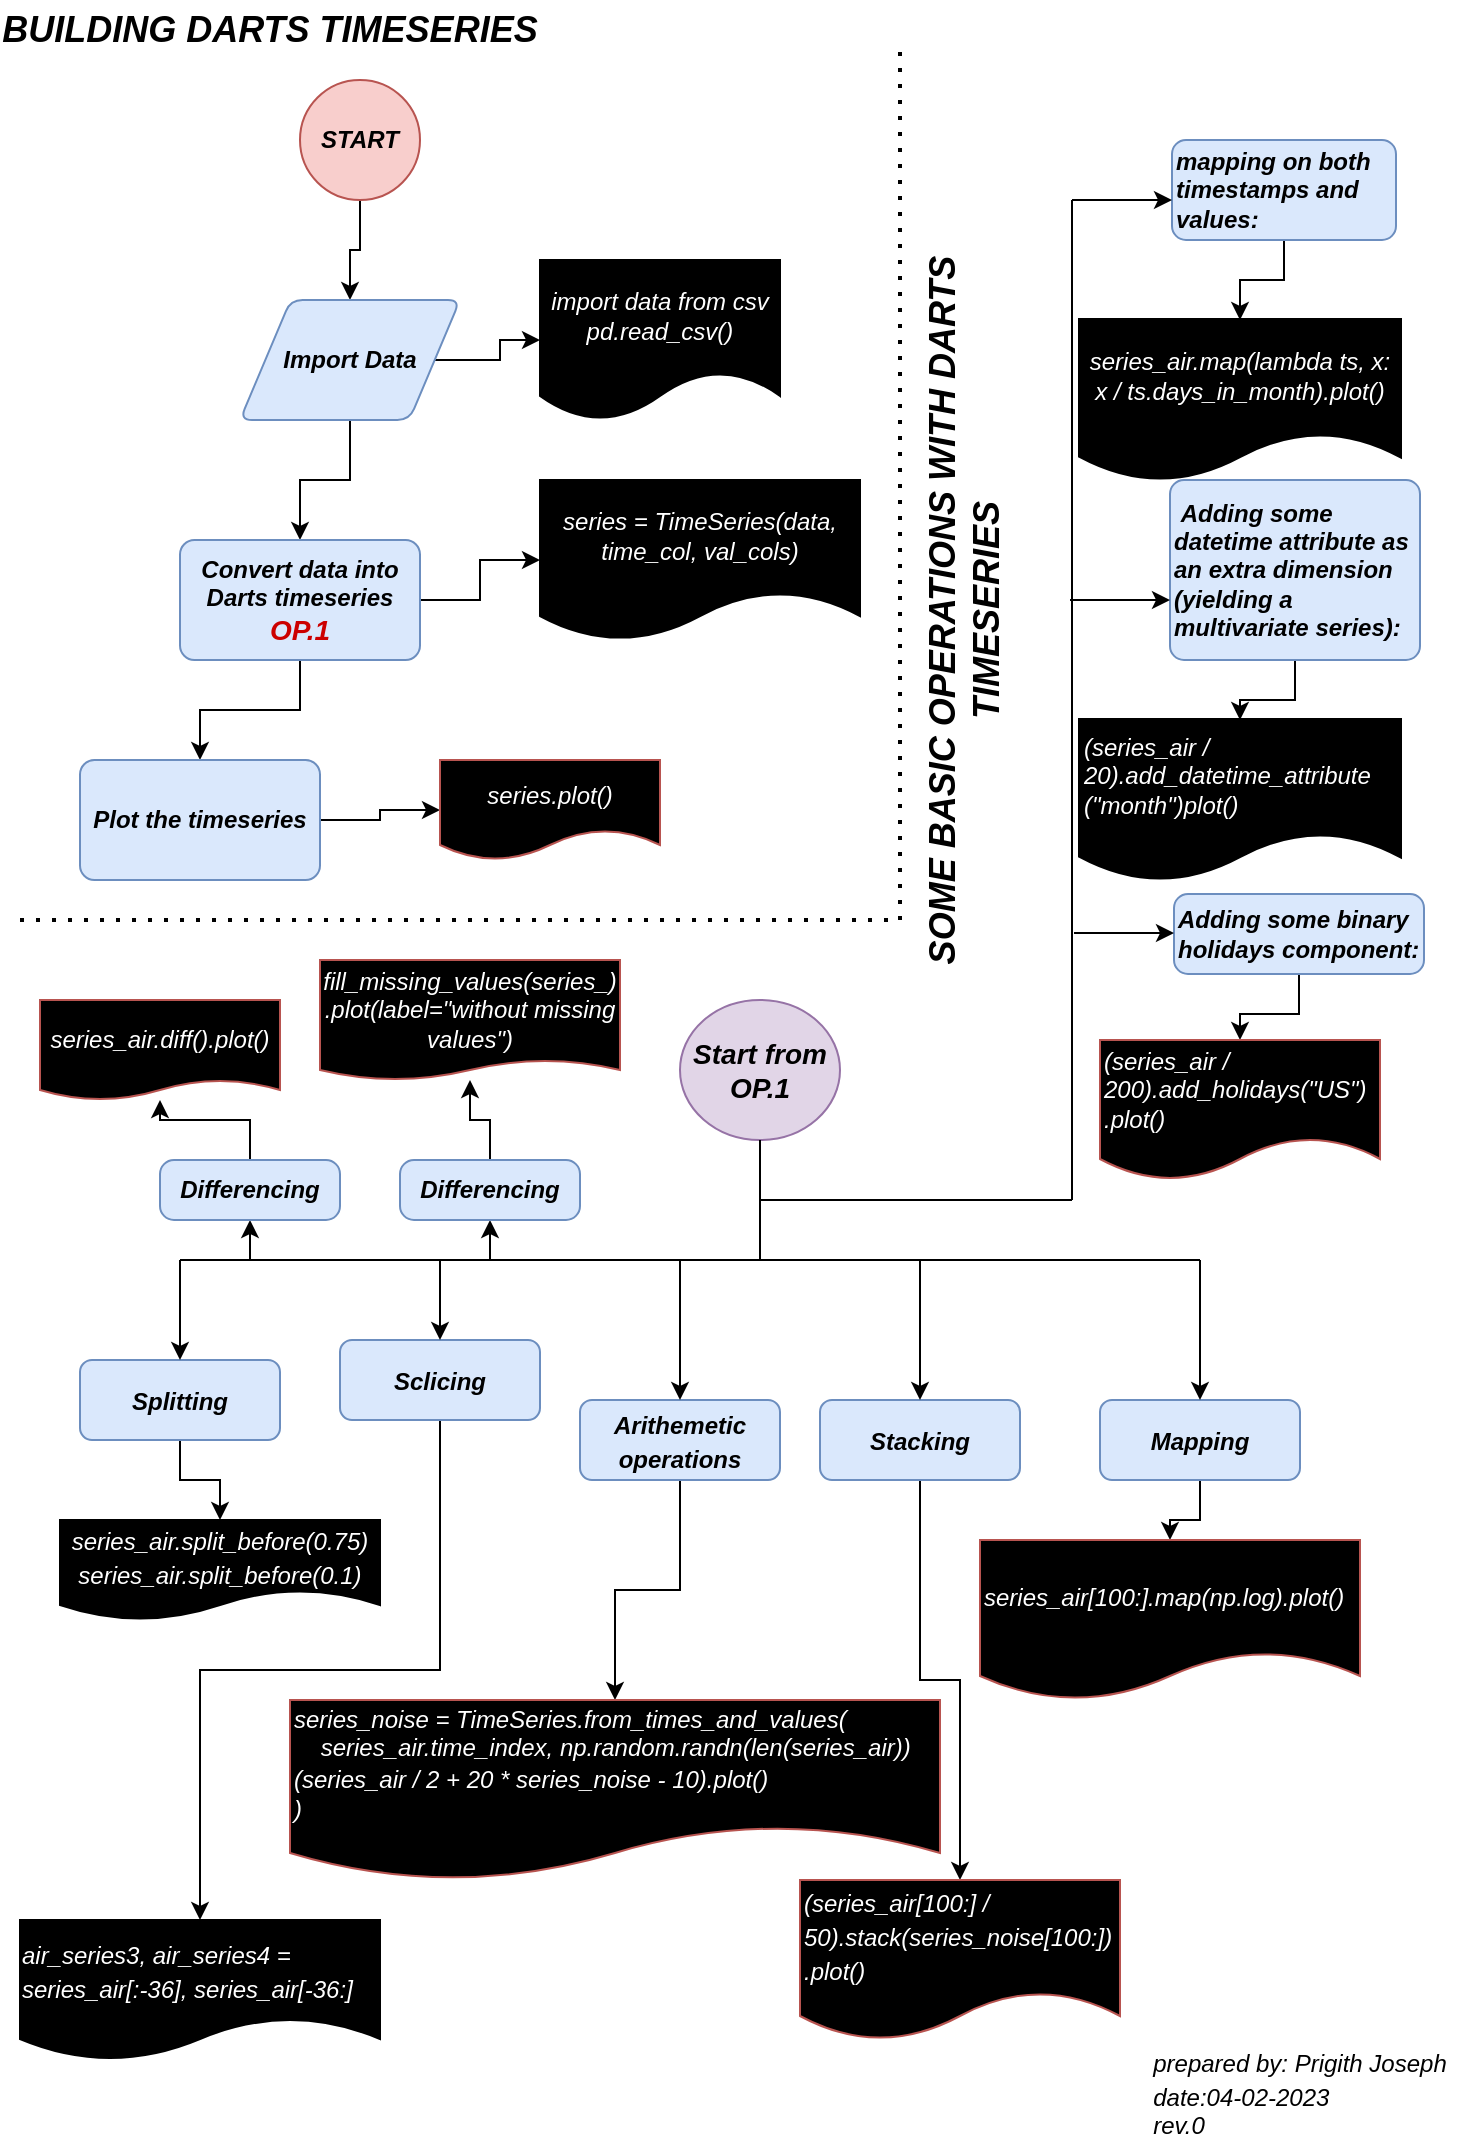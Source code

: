 <mxfile version="16.5.1" type="device" pages="2"><diagram id="_LodON_4B_ANIZ-DfBV0" name="general_steps"><mxGraphModel dx="854" dy="539" grid="1" gridSize="10" guides="1" tooltips="1" connect="1" arrows="1" fold="1" page="1" pageScale="1" pageWidth="827" pageHeight="1169" background="none" math="0" shadow="0"><root><mxCell id="0"/><mxCell id="1" parent="0"/><mxCell id="gqUyYFBQkB5GFQDeS15g-7" value="" style="edgeStyle=orthogonalEdgeStyle;rounded=0;orthogonalLoop=1;jettySize=auto;html=1;" parent="1" source="gqUyYFBQkB5GFQDeS15g-1" target="gqUyYFBQkB5GFQDeS15g-6" edge="1"><mxGeometry relative="1" as="geometry"/></mxCell><mxCell id="gqUyYFBQkB5GFQDeS15g-1" value="&lt;b&gt;&lt;i&gt;START&lt;/i&gt;&lt;/b&gt;" style="strokeWidth=1;html=1;shape=mxgraph.flowchart.start_2;whiteSpace=wrap;fillColor=#f8cecc;strokeColor=#b85450;" parent="1" vertex="1"><mxGeometry x="180" y="100" width="60" height="60" as="geometry"/></mxCell><mxCell id="gqUyYFBQkB5GFQDeS15g-9" value="" style="edgeStyle=orthogonalEdgeStyle;rounded=0;orthogonalLoop=1;jettySize=auto;html=1;" parent="1" source="gqUyYFBQkB5GFQDeS15g-6" target="gqUyYFBQkB5GFQDeS15g-8" edge="1"><mxGeometry relative="1" as="geometry"/></mxCell><mxCell id="gqUyYFBQkB5GFQDeS15g-11" value="" style="edgeStyle=orthogonalEdgeStyle;rounded=0;orthogonalLoop=1;jettySize=auto;html=1;fontColor=#FFFFFF;" parent="1" source="gqUyYFBQkB5GFQDeS15g-6" target="gqUyYFBQkB5GFQDeS15g-10" edge="1"><mxGeometry relative="1" as="geometry"/></mxCell><mxCell id="gqUyYFBQkB5GFQDeS15g-6" value="&lt;i&gt;&lt;b&gt;Import Data&lt;/b&gt;&lt;/i&gt;" style="shape=parallelogram;html=1;strokeWidth=1;perimeter=parallelogramPerimeter;whiteSpace=wrap;rounded=1;arcSize=12;size=0.23;fillColor=#dae8fc;strokeColor=#6c8ebf;" parent="1" vertex="1"><mxGeometry x="150" y="210" width="110" height="60" as="geometry"/></mxCell><mxCell id="gqUyYFBQkB5GFQDeS15g-8" value="&lt;i&gt;&lt;font color=&quot;#ffffff&quot;&gt;import data from csv&lt;br&gt;pd.read_csv()&lt;/font&gt;&lt;/i&gt;" style="shape=document;whiteSpace=wrap;html=1;boundedLbl=1;strokeWidth=1;rounded=1;arcSize=12;fillColor=#000000;" parent="1" vertex="1"><mxGeometry x="300" y="190" width="120" height="80" as="geometry"/></mxCell><mxCell id="gqUyYFBQkB5GFQDeS15g-13" value="" style="edgeStyle=orthogonalEdgeStyle;rounded=0;orthogonalLoop=1;jettySize=auto;html=1;fontColor=#FFFFFF;" parent="1" source="gqUyYFBQkB5GFQDeS15g-10" target="gqUyYFBQkB5GFQDeS15g-12" edge="1"><mxGeometry relative="1" as="geometry"/></mxCell><mxCell id="gqUyYFBQkB5GFQDeS15g-15" value="" style="edgeStyle=orthogonalEdgeStyle;rounded=0;orthogonalLoop=1;jettySize=auto;html=1;fontColor=#FFFFFF;" parent="1" source="gqUyYFBQkB5GFQDeS15g-10" target="gqUyYFBQkB5GFQDeS15g-14" edge="1"><mxGeometry relative="1" as="geometry"/></mxCell><mxCell id="gqUyYFBQkB5GFQDeS15g-10" value="&lt;i&gt;&lt;b&gt;Convert data into Darts timeseries&lt;br&gt;&lt;font color=&quot;#cc0000&quot; style=&quot;font-size: 14px&quot;&gt;OP.1&lt;/font&gt;&lt;br&gt;&lt;/b&gt;&lt;/i&gt;" style="rounded=1;whiteSpace=wrap;html=1;strokeWidth=1;arcSize=12;fillColor=#dae8fc;strokeColor=#6c8ebf;" parent="1" vertex="1"><mxGeometry x="120" y="330" width="120" height="60" as="geometry"/></mxCell><mxCell id="gqUyYFBQkB5GFQDeS15g-12" value="&lt;i&gt;&lt;font color=&quot;#ffffff&quot;&gt;series = TimeSeries(data, time_col, val_cols)&lt;/font&gt;&lt;/i&gt;" style="shape=document;whiteSpace=wrap;html=1;boundedLbl=1;rounded=1;strokeWidth=1;arcSize=12;fillColor=#000000;" parent="1" vertex="1"><mxGeometry x="300" y="300" width="160" height="80" as="geometry"/></mxCell><mxCell id="gqUyYFBQkB5GFQDeS15g-17" value="" style="edgeStyle=orthogonalEdgeStyle;rounded=0;orthogonalLoop=1;jettySize=auto;html=1;fontColor=#FFFFFF;" parent="1" source="gqUyYFBQkB5GFQDeS15g-14" target="gqUyYFBQkB5GFQDeS15g-16" edge="1"><mxGeometry relative="1" as="geometry"/></mxCell><mxCell id="gqUyYFBQkB5GFQDeS15g-14" value="&lt;b&gt;&lt;i&gt;Plot the timeseries&lt;/i&gt;&lt;/b&gt;" style="rounded=1;whiteSpace=wrap;html=1;fillColor=#dae8fc;strokeColor=#6c8ebf;strokeWidth=1;arcSize=12;" parent="1" vertex="1"><mxGeometry x="70" y="440" width="120" height="60" as="geometry"/></mxCell><mxCell id="gqUyYFBQkB5GFQDeS15g-16" value="&lt;i&gt;&lt;font color=&quot;#ffffff&quot;&gt;series.plot()&lt;/font&gt;&lt;/i&gt;" style="shape=document;whiteSpace=wrap;html=1;boundedLbl=1;fillColor=#000000;strokeColor=#b85450;rounded=1;strokeWidth=1;arcSize=12;" parent="1" vertex="1"><mxGeometry x="250" y="440" width="110" height="50" as="geometry"/></mxCell><mxCell id="gqUyYFBQkB5GFQDeS15g-18" value="&lt;b&gt;&lt;i&gt;&lt;font color=&quot;#000000&quot; style=&quot;font-size: 18px&quot;&gt;BUILDING DARTS TIMESERIES&lt;/font&gt;&lt;/i&gt;&lt;/b&gt;" style="text;html=1;strokeColor=none;fillColor=none;align=center;verticalAlign=middle;whiteSpace=wrap;rounded=0;fontColor=#FFFFFF;fontStyle=4" parent="1" vertex="1"><mxGeometry x="30" y="60" width="270" height="30" as="geometry"/></mxCell><mxCell id="gqUyYFBQkB5GFQDeS15g-19" value="&lt;b&gt;&lt;i&gt;&lt;font color=&quot;#000000&quot;&gt;Start from&lt;br&gt;OP.1&lt;/font&gt;&lt;/i&gt;&lt;/b&gt;" style="strokeWidth=1;html=1;shape=mxgraph.flowchart.start_2;whiteSpace=wrap;fontSize=14;fillColor=#e1d5e7;strokeColor=#9673a6;" parent="1" vertex="1"><mxGeometry x="370" y="560" width="80" height="70" as="geometry"/></mxCell><mxCell id="gqUyYFBQkB5GFQDeS15g-27" value="" style="edgeStyle=orthogonalEdgeStyle;rounded=0;orthogonalLoop=1;jettySize=auto;html=1;fontSize=14;fontColor=#000000;" parent="1" source="gqUyYFBQkB5GFQDeS15g-20" target="gqUyYFBQkB5GFQDeS15g-26" edge="1"><mxGeometry relative="1" as="geometry"/></mxCell><mxCell id="gqUyYFBQkB5GFQDeS15g-20" value="&lt;font color=&quot;#000000&quot; size=&quot;1&quot;&gt;&lt;b&gt;&lt;i style=&quot;font-size: 12px&quot;&gt;Splitting&lt;/i&gt;&lt;/b&gt;&lt;/font&gt;" style="rounded=1;whiteSpace=wrap;html=1;fontSize=14;fillColor=#dae8fc;strokeWidth=1;strokeColor=#6c8ebf;" parent="1" vertex="1"><mxGeometry x="70" y="740" width="100" height="40" as="geometry"/></mxCell><mxCell id="gqUyYFBQkB5GFQDeS15g-22" value="" style="endArrow=none;html=1;rounded=0;fontSize=14;fontColor=#000000;" parent="1" edge="1"><mxGeometry width="50" height="50" relative="1" as="geometry"><mxPoint x="410" y="690" as="sourcePoint"/><mxPoint x="410" y="630" as="targetPoint"/></mxGeometry></mxCell><mxCell id="gqUyYFBQkB5GFQDeS15g-23" value="" style="endArrow=none;html=1;rounded=0;fontSize=14;fontColor=#000000;" parent="1" edge="1"><mxGeometry width="50" height="50" relative="1" as="geometry"><mxPoint x="120" y="690" as="sourcePoint"/><mxPoint x="630" y="690" as="targetPoint"/></mxGeometry></mxCell><mxCell id="gqUyYFBQkB5GFQDeS15g-25" value="" style="endArrow=classic;html=1;rounded=0;fontSize=14;fontColor=#000000;" parent="1" target="gqUyYFBQkB5GFQDeS15g-20" edge="1"><mxGeometry width="50" height="50" relative="1" as="geometry"><mxPoint x="120" y="690" as="sourcePoint"/><mxPoint x="170" y="640" as="targetPoint"/></mxGeometry></mxCell><mxCell id="gqUyYFBQkB5GFQDeS15g-26" value="&lt;font style=&quot;font-size: 12px&quot; color=&quot;#ffffff&quot;&gt;&lt;i&gt;series_air.split_before(0.75)&lt;br&gt;&lt;/i&gt;&lt;/font&gt;&lt;i style=&quot;color: rgb(255 , 255 , 255) ; font-size: 12px&quot;&gt;series_air.split_before(0.1)&lt;/i&gt;&lt;font style=&quot;font-size: 12px&quot; color=&quot;#ffffff&quot;&gt;&lt;i&gt;&lt;br&gt;&lt;/i&gt;&lt;/font&gt;" style="shape=document;whiteSpace=wrap;html=1;boundedLbl=1;fontSize=14;fillColor=#000000;fontColor=#CC0000;rounded=1;strokeWidth=1;" parent="1" vertex="1"><mxGeometry x="60" y="820" width="160" height="50" as="geometry"/></mxCell><mxCell id="gqUyYFBQkB5GFQDeS15g-37" value="" style="edgeStyle=orthogonalEdgeStyle;rounded=0;orthogonalLoop=1;jettySize=auto;html=1;fontSize=12;fontColor=#FFFFFF;" parent="1" source="gqUyYFBQkB5GFQDeS15g-29" target="gqUyYFBQkB5GFQDeS15g-31" edge="1"><mxGeometry relative="1" as="geometry"/></mxCell><mxCell id="gqUyYFBQkB5GFQDeS15g-29" value="&lt;font color=&quot;#000000&quot; size=&quot;1&quot;&gt;&lt;b&gt;&lt;i style=&quot;font-size: 12px&quot;&gt;Sclicing&lt;/i&gt;&lt;/b&gt;&lt;/font&gt;" style="rounded=1;whiteSpace=wrap;html=1;fontSize=14;fillColor=#dae8fc;strokeWidth=1;strokeColor=#6c8ebf;" parent="1" vertex="1"><mxGeometry x="200" y="730" width="100" height="40" as="geometry"/></mxCell><mxCell id="gqUyYFBQkB5GFQDeS15g-30" value="" style="endArrow=classic;html=1;rounded=0;fontSize=14;fontColor=#000000;" parent="1" target="gqUyYFBQkB5GFQDeS15g-29" edge="1"><mxGeometry width="50" height="50" relative="1" as="geometry"><mxPoint x="250" y="690" as="sourcePoint"/><mxPoint x="300" y="640" as="targetPoint"/></mxGeometry></mxCell><mxCell id="gqUyYFBQkB5GFQDeS15g-31" value="&lt;div style=&quot;text-align: left&quot;&gt;&lt;i style=&quot;color: rgb(255 , 255 , 255)&quot;&gt;&lt;span style=&quot;font-size: 12px&quot;&gt;air_series3, air_series4 = series_air[:-36], series_air[-36:]&lt;/span&gt;&lt;/i&gt;&lt;/div&gt;" style="shape=document;whiteSpace=wrap;html=1;boundedLbl=1;fontSize=14;fillColor=#000000;fontColor=#CC0000;rounded=1;strokeWidth=1;" parent="1" vertex="1"><mxGeometry x="40" y="1020" width="180" height="70" as="geometry"/></mxCell><mxCell id="gqUyYFBQkB5GFQDeS15g-39" value="" style="edgeStyle=orthogonalEdgeStyle;rounded=0;orthogonalLoop=1;jettySize=auto;html=1;fontSize=12;fontColor=#FFFFFF;" parent="1" source="gqUyYFBQkB5GFQDeS15g-35" target="gqUyYFBQkB5GFQDeS15g-38" edge="1"><mxGeometry relative="1" as="geometry"/></mxCell><mxCell id="gqUyYFBQkB5GFQDeS15g-35" value="&lt;font color=&quot;#000000&quot; size=&quot;1&quot;&gt;&lt;b&gt;&lt;i style=&quot;font-size: 12px&quot;&gt;Arithemetic operations&lt;/i&gt;&lt;/b&gt;&lt;/font&gt;" style="rounded=1;whiteSpace=wrap;html=1;fontSize=14;fillColor=#dae8fc;strokeWidth=1;strokeColor=#6c8ebf;" parent="1" vertex="1"><mxGeometry x="320" y="760" width="100" height="40" as="geometry"/></mxCell><mxCell id="gqUyYFBQkB5GFQDeS15g-36" value="" style="endArrow=classic;html=1;rounded=0;fontSize=14;fontColor=#000000;" parent="1" target="gqUyYFBQkB5GFQDeS15g-35" edge="1"><mxGeometry width="50" height="50" relative="1" as="geometry"><mxPoint x="370" y="690" as="sourcePoint"/><mxPoint x="420" y="640" as="targetPoint"/></mxGeometry></mxCell><mxCell id="gqUyYFBQkB5GFQDeS15g-38" value="&lt;div&gt;&lt;div style=&quot;font-size: 12px&quot;&gt;&lt;i&gt;&lt;font color=&quot;#ffffff&quot;&gt;series_noise = TimeSeries.from_times_and_values(&lt;/font&gt;&lt;/i&gt;&lt;/div&gt;&lt;div style=&quot;font-size: 12px&quot;&gt;&lt;i&gt;&lt;font color=&quot;#ffffff&quot;&gt;&amp;nbsp; &amp;nbsp; series_air.time_index, np.random.randn(len(series_air))&lt;/font&gt;&lt;/i&gt;&lt;/div&gt;&lt;div&gt;&lt;i&gt;&lt;font color=&quot;#ffffff&quot;&gt;&lt;span style=&quot;font-size: 12px&quot;&gt;(series_air / 2 + 20 * series_noise - 10).plot()&lt;/span&gt;&lt;br&gt;&lt;/font&gt;&lt;/i&gt;&lt;/div&gt;&lt;div style=&quot;font-size: 12px&quot;&gt;&lt;i&gt;&lt;font color=&quot;#ffffff&quot;&gt;)&lt;/font&gt;&lt;/i&gt;&lt;/div&gt;&lt;/div&gt;" style="shape=document;whiteSpace=wrap;html=1;boundedLbl=1;fontSize=14;fillColor=#000000;strokeColor=#b85450;rounded=1;strokeWidth=1;align=left;" parent="1" vertex="1"><mxGeometry x="175" y="910" width="325" height="90" as="geometry"/></mxCell><mxCell id="gqUyYFBQkB5GFQDeS15g-45" value="" style="edgeStyle=orthogonalEdgeStyle;rounded=0;orthogonalLoop=1;jettySize=auto;html=1;fontSize=12;fontColor=#FFFFFF;" parent="1" source="gqUyYFBQkB5GFQDeS15g-41" target="gqUyYFBQkB5GFQDeS15g-44" edge="1"><mxGeometry relative="1" as="geometry"/></mxCell><mxCell id="gqUyYFBQkB5GFQDeS15g-41" value="&lt;font color=&quot;#000000&quot; size=&quot;1&quot;&gt;&lt;b&gt;&lt;i style=&quot;font-size: 12px&quot;&gt;Stacking&lt;/i&gt;&lt;/b&gt;&lt;/font&gt;" style="rounded=1;whiteSpace=wrap;html=1;fontSize=14;fillColor=#dae8fc;strokeWidth=1;strokeColor=#6c8ebf;" parent="1" vertex="1"><mxGeometry x="440" y="760" width="100" height="40" as="geometry"/></mxCell><mxCell id="gqUyYFBQkB5GFQDeS15g-42" value="" style="endArrow=classic;html=1;rounded=0;fontSize=14;fontColor=#000000;" parent="1" target="gqUyYFBQkB5GFQDeS15g-41" edge="1"><mxGeometry width="50" height="50" relative="1" as="geometry"><mxPoint x="490" y="690" as="sourcePoint"/><mxPoint x="560" y="640" as="targetPoint"/></mxGeometry></mxCell><mxCell id="gqUyYFBQkB5GFQDeS15g-44" value="&lt;font style=&quot;font-size: 12px&quot; color=&quot;#ffffff&quot;&gt;&lt;i&gt;(series_air[100:] / 50).stack(series_noise[100:])&lt;br&gt;.plot()&lt;/i&gt;&lt;/font&gt;" style="shape=document;whiteSpace=wrap;html=1;boundedLbl=1;fontSize=14;fillColor=#000000;strokeColor=#b85450;rounded=1;strokeWidth=1;align=left;" parent="1" vertex="1"><mxGeometry x="430" y="1000" width="160" height="80" as="geometry"/></mxCell><mxCell id="gqUyYFBQkB5GFQDeS15g-49" value="" style="edgeStyle=orthogonalEdgeStyle;rounded=0;orthogonalLoop=1;jettySize=auto;html=1;fontSize=12;fontColor=#FFFFFF;" parent="1" source="gqUyYFBQkB5GFQDeS15g-46" target="gqUyYFBQkB5GFQDeS15g-48" edge="1"><mxGeometry relative="1" as="geometry"/></mxCell><mxCell id="gqUyYFBQkB5GFQDeS15g-46" value="&lt;font color=&quot;#000000&quot; size=&quot;1&quot;&gt;&lt;b&gt;&lt;i style=&quot;font-size: 12px&quot;&gt;Mapping&lt;br&gt;&lt;/i&gt;&lt;/b&gt;&lt;/font&gt;" style="rounded=1;whiteSpace=wrap;html=1;fontSize=14;fillColor=#dae8fc;strokeWidth=1;strokeColor=#6c8ebf;" parent="1" vertex="1"><mxGeometry x="580" y="760" width="100" height="40" as="geometry"/></mxCell><mxCell id="gqUyYFBQkB5GFQDeS15g-47" value="" style="endArrow=classic;html=1;rounded=0;fontSize=14;fontColor=#000000;" parent="1" target="gqUyYFBQkB5GFQDeS15g-46" edge="1"><mxGeometry width="50" height="50" relative="1" as="geometry"><mxPoint x="630" y="690" as="sourcePoint"/><mxPoint x="700" y="640" as="targetPoint"/></mxGeometry></mxCell><mxCell id="gqUyYFBQkB5GFQDeS15g-48" value="&lt;font color=&quot;#ffffff&quot; size=&quot;1&quot;&gt;&lt;i style=&quot;font-size: 12px&quot;&gt;series_air[100:].map(np.log).plot()&lt;/i&gt;&lt;/font&gt;" style="shape=document;whiteSpace=wrap;html=1;boundedLbl=1;fontSize=14;fillColor=#000000;strokeColor=#b85450;rounded=1;strokeWidth=1;align=left;" parent="1" vertex="1"><mxGeometry x="520" y="830" width="190" height="80" as="geometry"/></mxCell><mxCell id="gqUyYFBQkB5GFQDeS15g-50" value="" style="endArrow=none;html=1;rounded=0;fontSize=12;fontColor=#FFFFFF;" parent="1" edge="1"><mxGeometry width="50" height="50" relative="1" as="geometry"><mxPoint x="410" y="660" as="sourcePoint"/><mxPoint x="566" y="660" as="targetPoint"/></mxGeometry></mxCell><mxCell id="gqUyYFBQkB5GFQDeS15g-51" value="" style="endArrow=none;html=1;rounded=0;fontSize=12;fontColor=#FFFFFF;" parent="1" edge="1"><mxGeometry width="50" height="50" relative="1" as="geometry"><mxPoint x="566" y="660" as="sourcePoint"/><mxPoint x="566" y="160" as="targetPoint"/></mxGeometry></mxCell><mxCell id="gqUyYFBQkB5GFQDeS15g-58" value="" style="edgeStyle=orthogonalEdgeStyle;rounded=0;orthogonalLoop=1;jettySize=auto;html=1;fontSize=12;fontColor=#FFFFFF;" parent="1" source="gqUyYFBQkB5GFQDeS15g-53" target="gqUyYFBQkB5GFQDeS15g-57" edge="1"><mxGeometry relative="1" as="geometry"/></mxCell><mxCell id="gqUyYFBQkB5GFQDeS15g-53" value="&lt;i&gt;&lt;b&gt;mapping on both timestamps and values:&lt;/b&gt;&lt;/i&gt;" style="rounded=1;whiteSpace=wrap;html=1;absoluteArcSize=1;arcSize=14;strokeWidth=1;fontSize=12;fillColor=#dae8fc;strokeColor=#6c8ebf;align=left;" parent="1" vertex="1"><mxGeometry x="616" y="130" width="112" height="50" as="geometry"/></mxCell><mxCell id="gqUyYFBQkB5GFQDeS15g-56" value="" style="endArrow=classic;html=1;rounded=0;fontSize=12;fontColor=#FFFFFF;" parent="1" edge="1"><mxGeometry width="50" height="50" relative="1" as="geometry"><mxPoint x="566" y="160" as="sourcePoint"/><mxPoint x="616" y="160" as="targetPoint"/></mxGeometry></mxCell><mxCell id="gqUyYFBQkB5GFQDeS15g-57" value="&lt;span&gt;&#9;&lt;/span&gt;&lt;i&gt;series_air.map(lambda ts, x: x / ts.days_in_month).plot()&lt;/i&gt;" style="shape=document;whiteSpace=wrap;html=1;boundedLbl=1;fillColor=#000000;fontColor=#FFFFFF;rounded=1;arcSize=14;strokeWidth=2;" parent="1" vertex="1"><mxGeometry x="570" y="220" width="160" height="80" as="geometry"/></mxCell><mxCell id="gqUyYFBQkB5GFQDeS15g-63" value="" style="edgeStyle=orthogonalEdgeStyle;rounded=0;orthogonalLoop=1;jettySize=auto;html=1;fontSize=12;fontColor=#FFFFFF;" parent="1" source="gqUyYFBQkB5GFQDeS15g-59" target="gqUyYFBQkB5GFQDeS15g-62" edge="1"><mxGeometry relative="1" as="geometry"/></mxCell><mxCell id="gqUyYFBQkB5GFQDeS15g-59" value="&lt;b&gt;&lt;i&gt;&amp;nbsp;Adding some datetime attribute as an extra dimension (yielding a multivariate series):&lt;/i&gt;&lt;/b&gt;" style="rounded=1;whiteSpace=wrap;html=1;absoluteArcSize=1;arcSize=14;strokeWidth=1;fontSize=12;fillColor=#dae8fc;strokeColor=#6c8ebf;align=left;" parent="1" vertex="1"><mxGeometry x="615" y="300" width="125" height="90" as="geometry"/></mxCell><mxCell id="gqUyYFBQkB5GFQDeS15g-60" value="" style="endArrow=classic;html=1;rounded=0;fontSize=12;fontColor=#FFFFFF;" parent="1" edge="1"><mxGeometry width="50" height="50" relative="1" as="geometry"><mxPoint x="565" y="360" as="sourcePoint"/><mxPoint x="615" y="360" as="targetPoint"/></mxGeometry></mxCell><mxCell id="gqUyYFBQkB5GFQDeS15g-62" value="&lt;i&gt;(series_air / 20).add_datetime_attribute&lt;br&gt;(&quot;month&quot;)plot()&lt;/i&gt;" style="shape=document;whiteSpace=wrap;html=1;boundedLbl=1;fillColor=#000000;fontColor=#FFFFFF;rounded=1;arcSize=14;strokeWidth=2;align=left;" parent="1" vertex="1"><mxGeometry x="570" y="420" width="160" height="80" as="geometry"/></mxCell><mxCell id="gqUyYFBQkB5GFQDeS15g-68" value="" style="edgeStyle=orthogonalEdgeStyle;rounded=0;orthogonalLoop=1;jettySize=auto;html=1;fontSize=12;fontColor=#FFFFFF;" parent="1" source="gqUyYFBQkB5GFQDeS15g-64" target="gqUyYFBQkB5GFQDeS15g-67" edge="1"><mxGeometry relative="1" as="geometry"/></mxCell><mxCell id="gqUyYFBQkB5GFQDeS15g-64" value="&lt;b&gt;&lt;i&gt;Adding some binary holidays component:&lt;/i&gt;&lt;/b&gt;" style="rounded=1;whiteSpace=wrap;html=1;absoluteArcSize=1;arcSize=14;strokeWidth=1;fontSize=12;fillColor=#dae8fc;strokeColor=#6c8ebf;align=left;" parent="1" vertex="1"><mxGeometry x="617" y="507" width="125" height="40" as="geometry"/></mxCell><mxCell id="gqUyYFBQkB5GFQDeS15g-65" value="" style="endArrow=classic;html=1;rounded=0;fontSize=12;fontColor=#FFFFFF;" parent="1" edge="1"><mxGeometry width="50" height="50" relative="1" as="geometry"><mxPoint x="567" y="526.5" as="sourcePoint"/><mxPoint x="617" y="526.5" as="targetPoint"/></mxGeometry></mxCell><mxCell id="gqUyYFBQkB5GFQDeS15g-67" value="&lt;font color=&quot;#ffffff&quot;&gt;&lt;i&gt;(series_air / 200).add_holidays(&quot;US&quot;)&lt;br&gt;.plot()&lt;/i&gt;&lt;/font&gt;" style="shape=document;whiteSpace=wrap;html=1;boundedLbl=1;align=left;fillColor=#000000;strokeColor=#b85450;rounded=1;arcSize=14;strokeWidth=1;" parent="1" vertex="1"><mxGeometry x="580" y="580" width="140" height="70" as="geometry"/></mxCell><mxCell id="gqUyYFBQkB5GFQDeS15g-69" value="" style="endArrow=classic;html=1;rounded=0;fontSize=12;fontColor=#FFFFFF;" parent="1" edge="1"><mxGeometry width="50" height="50" relative="1" as="geometry"><mxPoint x="155" y="690" as="sourcePoint"/><mxPoint x="155" y="670" as="targetPoint"/></mxGeometry></mxCell><mxCell id="gqUyYFBQkB5GFQDeS15g-72" value="" style="edgeStyle=orthogonalEdgeStyle;rounded=0;orthogonalLoop=1;jettySize=auto;html=1;fontSize=12;fontColor=#FFFFFF;" parent="1" source="gqUyYFBQkB5GFQDeS15g-70" target="gqUyYFBQkB5GFQDeS15g-71" edge="1"><mxGeometry relative="1" as="geometry"/></mxCell><mxCell id="gqUyYFBQkB5GFQDeS15g-70" value="&lt;b&gt;&lt;i&gt;Differencing&lt;/i&gt;&lt;/b&gt;" style="rounded=1;whiteSpace=wrap;html=1;absoluteArcSize=1;arcSize=14;strokeWidth=1;fontSize=12;fillColor=#dae8fc;strokeColor=#6c8ebf;" parent="1" vertex="1"><mxGeometry x="110" y="640" width="90" height="30" as="geometry"/></mxCell><mxCell id="gqUyYFBQkB5GFQDeS15g-71" value="&lt;i&gt;&lt;font color=&quot;#ffffff&quot;&gt;series_air.diff().plot()&lt;/font&gt;&lt;/i&gt;" style="shape=document;whiteSpace=wrap;html=1;boundedLbl=1;fillColor=#000000;strokeColor=#b85450;rounded=1;arcSize=14;strokeWidth=1;size=0.2;" parent="1" vertex="1"><mxGeometry x="50" y="560" width="120" height="50" as="geometry"/></mxCell><mxCell id="gqUyYFBQkB5GFQDeS15g-75" value="" style="endArrow=classic;html=1;rounded=0;fontSize=12;fontColor=#FFFFFF;" parent="1" edge="1"><mxGeometry width="50" height="50" relative="1" as="geometry"><mxPoint x="275" y="690" as="sourcePoint"/><mxPoint x="275" y="670" as="targetPoint"/></mxGeometry></mxCell><mxCell id="gqUyYFBQkB5GFQDeS15g-78" value="" style="edgeStyle=orthogonalEdgeStyle;rounded=0;orthogonalLoop=1;jettySize=auto;html=1;fontSize=12;fontColor=#FFFFFF;" parent="1" source="gqUyYFBQkB5GFQDeS15g-76" target="gqUyYFBQkB5GFQDeS15g-77" edge="1"><mxGeometry relative="1" as="geometry"/></mxCell><mxCell id="gqUyYFBQkB5GFQDeS15g-76" value="&lt;b&gt;&lt;i&gt;Differencing&lt;/i&gt;&lt;/b&gt;" style="rounded=1;whiteSpace=wrap;html=1;absoluteArcSize=1;arcSize=14;strokeWidth=1;fontSize=12;fillColor=#dae8fc;strokeColor=#6c8ebf;" parent="1" vertex="1"><mxGeometry x="230" y="640" width="90" height="30" as="geometry"/></mxCell><mxCell id="gqUyYFBQkB5GFQDeS15g-77" value="&lt;i&gt;&lt;font color=&quot;#ffffff&quot;&gt;fill_missing_values(series_)&lt;br&gt;.plot(label=&quot;without missing values&quot;)&lt;/font&gt;&lt;/i&gt;" style="shape=document;whiteSpace=wrap;html=1;boundedLbl=1;fillColor=#000000;strokeColor=#b85450;rounded=1;arcSize=14;strokeWidth=1;size=0.167;" parent="1" vertex="1"><mxGeometry x="190" y="540" width="150" height="60" as="geometry"/></mxCell><mxCell id="gqUyYFBQkB5GFQDeS15g-79" value="&lt;i&gt;&lt;font color=&quot;#000000&quot; style=&quot;font-size: 18px&quot;&gt;&lt;b&gt;SOME BASIC OPERATIONS WITH DARTS TIMESERIES&lt;/b&gt;&lt;/font&gt;&lt;/i&gt;" style="text;html=1;strokeColor=none;fillColor=none;align=center;verticalAlign=middle;whiteSpace=wrap;rounded=0;fontSize=12;fontColor=#FFFFFF;rotation=-90;fontStyle=4" parent="1" vertex="1"><mxGeometry x="285" y="350" width="455" height="30" as="geometry"/></mxCell><mxCell id="gqUyYFBQkB5GFQDeS15g-83" value="" style="endArrow=none;dashed=1;html=1;dashPattern=1 3;strokeWidth=2;rounded=0;fontSize=18;fontColor=#000000;" parent="1" edge="1"><mxGeometry width="50" height="50" relative="1" as="geometry"><mxPoint x="480" y="520" as="sourcePoint"/><mxPoint x="480" y="80" as="targetPoint"/></mxGeometry></mxCell><mxCell id="gqUyYFBQkB5GFQDeS15g-86" value="" style="endArrow=none;dashed=1;html=1;dashPattern=1 3;strokeWidth=2;rounded=0;fontSize=18;fontColor=#000000;" parent="1" edge="1"><mxGeometry width="50" height="50" relative="1" as="geometry"><mxPoint x="40" y="520" as="sourcePoint"/><mxPoint x="480" y="520" as="targetPoint"/></mxGeometry></mxCell><mxCell id="gqUyYFBQkB5GFQDeS15g-87" value="&lt;div style=&quot;text-align: left&quot;&gt;&lt;span style=&quot;font-size: 12px&quot;&gt;&lt;i&gt;prepared by: Prigith Joseph&lt;/i&gt;&lt;/span&gt;&lt;/div&gt;&lt;font style=&quot;font-size: 12px&quot;&gt;&lt;i&gt;&lt;div style=&quot;text-align: left&quot;&gt;&lt;span&gt;date:04-02-2023&lt;/span&gt;&lt;/div&gt;&lt;div style=&quot;text-align: left&quot;&gt;&lt;span&gt;rev.0&lt;/span&gt;&lt;/div&gt;&lt;/i&gt;&lt;/font&gt;" style="text;html=1;strokeColor=none;fillColor=none;align=center;verticalAlign=middle;whiteSpace=wrap;rounded=0;fontSize=18;fontColor=#000000;" parent="1" vertex="1"><mxGeometry x="599.5" y="1090" width="160" height="30" as="geometry"/></mxCell></root></mxGraphModel></diagram><diagram id="Lnfxf8Cu2kSeiiz0rsIt" name="naive_model"><mxGraphModel dx="854" dy="539" grid="1" gridSize="10" guides="1" tooltips="1" connect="1" arrows="1" fold="1" page="1" pageScale="1" pageWidth="827" pageHeight="1169" background="none" math="0" shadow="0"><root><mxCell id="PHLTb0y8_JwNGky-g7R5-0"/><mxCell id="PHLTb0y8_JwNGky-g7R5-1" parent="PHLTb0y8_JwNGky-g7R5-0"/><mxCell id="x7uskpB4xo65O4xkuMRy-2" value="" style="edgeStyle=orthogonalEdgeStyle;rounded=0;orthogonalLoop=1;jettySize=auto;html=1;" edge="1" parent="PHLTb0y8_JwNGky-g7R5-1" source="x7uskpB4xo65O4xkuMRy-0" target="x7uskpB4xo65O4xkuMRy-1"><mxGeometry relative="1" as="geometry"/></mxCell><mxCell id="x7uskpB4xo65O4xkuMRy-0" value="&lt;i&gt;&lt;b&gt;START&lt;/b&gt;&lt;/i&gt;" style="strokeWidth=1;html=1;shape=mxgraph.flowchart.start_2;whiteSpace=wrap;fillColor=#f8cecc;strokeColor=#b85450;" vertex="1" parent="PHLTb0y8_JwNGky-g7R5-1"><mxGeometry x="240" y="120" width="70" height="70" as="geometry"/></mxCell><mxCell id="x7uskpB4xo65O4xkuMRy-4" value="" style="edgeStyle=orthogonalEdgeStyle;rounded=0;orthogonalLoop=1;jettySize=auto;html=1;" edge="1" parent="PHLTb0y8_JwNGky-g7R5-1" source="x7uskpB4xo65O4xkuMRy-1" target="x7uskpB4xo65O4xkuMRy-3"><mxGeometry relative="1" as="geometry"/></mxCell><mxCell id="x7uskpB4xo65O4xkuMRy-8" value="" style="edgeStyle=orthogonalEdgeStyle;rounded=0;orthogonalLoop=1;jettySize=auto;html=1;fontFamily=Helvetica;fontColor=#FFFFFF;" edge="1" parent="PHLTb0y8_JwNGky-g7R5-1" source="x7uskpB4xo65O4xkuMRy-1" target="x7uskpB4xo65O4xkuMRy-7"><mxGeometry relative="1" as="geometry"/></mxCell><mxCell id="x7uskpB4xo65O4xkuMRy-1" value="&lt;i&gt;&lt;b&gt;Training and Validation sets&lt;/b&gt;&lt;/i&gt;" style="rounded=1;whiteSpace=wrap;html=1;strokeWidth=1;fillColor=#d5e8d4;strokeColor=#82b366;" vertex="1" parent="PHLTb0y8_JwNGky-g7R5-1"><mxGeometry x="160" y="240" width="120" height="60" as="geometry"/></mxCell><mxCell id="x7uskpB4xo65O4xkuMRy-3" value="&lt;pre style=&quot;box-sizing: border-box ; overflow: auto ; clear: both ; font-size: 13.125px ; margin-top: 0px ; margin-bottom: 0px ; padding: 5px ; line-height: 16.406px ; border: none ; border-radius: 0.2rem ; box-shadow: none&quot;&gt;&lt;i&gt;&lt;font color=&quot;#ffffff&quot;&gt;&lt;span class=&quot;n&quot; style=&quot;box-sizing: border-box&quot;&gt;train&lt;/span&gt;&lt;span class=&quot;p&quot; style=&quot;box-sizing: border-box ; font-weight: bold&quot;&gt;,&lt;/span&gt; &lt;span class=&quot;n&quot; style=&quot;box-sizing: border-box&quot;&gt;val&lt;/span&gt; &lt;span class=&quot;o&quot; style=&quot;box-sizing: border-box ; font-weight: bold&quot;&gt;=&lt;/span&gt; &lt;/font&gt;&lt;/i&gt;&lt;/pre&gt;&lt;pre style=&quot;box-sizing: border-box ; overflow: auto ; clear: both ; font-size: 13.125px ; margin-top: 0px ; margin-bottom: 0px ; padding: 5px ; line-height: 16.406px ; border: none ; border-radius: 0.2rem ; box-shadow: none&quot;&gt;&lt;i&gt;&lt;font color=&quot;#ffffff&quot;&gt;&lt;span class=&quot;n&quot; style=&quot;box-sizing: border-box&quot;&gt;series&lt;/span&gt;&lt;span class=&quot;o&quot; style=&quot;box-sizing: border-box ; font-weight: bold&quot;&gt;.&lt;/span&gt;&lt;span class=&quot;n&quot; style=&quot;box-sizing: border-box&quot;&gt;split_before&lt;/span&gt;&lt;span class=&quot;p&quot; style=&quot;box-sizing: border-box ; font-weight: bold&quot;&gt;(&lt;/span&gt;&lt;span class=&quot;n&quot; style=&quot;box-sizing: border-box&quot;&gt;pd&lt;/span&gt;&lt;/font&gt;&lt;/i&gt;&lt;/pre&gt;&lt;pre style=&quot;box-sizing: border-box ; overflow: auto ; clear: both ; font-size: 13.125px ; margin-top: 0px ; margin-bottom: 0px ; padding: 5px ; line-height: 16.406px ; border: none ; border-radius: 0.2rem ; box-shadow: none&quot;&gt;&lt;i&gt;&lt;font color=&quot;#ffffff&quot;&gt;&lt;span class=&quot;o&quot; style=&quot;box-sizing: border-box ; font-weight: bold&quot;&gt;.&lt;/span&gt;&lt;span class=&quot;n&quot; style=&quot;box-sizing: border-box&quot;&gt;Timestamp&lt;/span&gt;&lt;span class=&quot;p&quot; style=&quot;box-sizing: border-box ; font-weight: bold&quot;&gt;(&lt;/span&gt;&lt;span class=&quot;s2&quot; style=&quot;box-sizing: border-box&quot;&gt;&quot;19580101&quot;&lt;/span&gt;&lt;span class=&quot;p&quot; style=&quot;box-sizing: border-box ; font-weight: bold&quot;&gt;)&lt;/span&gt;&lt;/font&gt;&lt;/i&gt;&lt;/pre&gt;" style="shape=document;whiteSpace=wrap;html=1;boundedLbl=1;fillColor=#000000;strokeColor=#82b366;rounded=1;strokeWidth=1;align=left;size=0.182;" vertex="1" parent="PHLTb0y8_JwNGky-g7R5-1"><mxGeometry x="400" y="150" width="190" height="90" as="geometry"/></mxCell><mxCell id="x7uskpB4xo65O4xkuMRy-10" value="" style="edgeStyle=orthogonalEdgeStyle;rounded=0;orthogonalLoop=1;jettySize=auto;html=1;fontFamily=Helvetica;fontColor=#FFFFFF;" edge="1" parent="PHLTb0y8_JwNGky-g7R5-1" source="x7uskpB4xo65O4xkuMRy-7" target="x7uskpB4xo65O4xkuMRy-9"><mxGeometry relative="1" as="geometry"/></mxCell><mxCell id="x7uskpB4xo65O4xkuMRy-12" value="" style="edgeStyle=orthogonalEdgeStyle;rounded=0;orthogonalLoop=1;jettySize=auto;html=1;fontFamily=Helvetica;fontColor=#FFFFFF;" edge="1" parent="PHLTb0y8_JwNGky-g7R5-1" source="x7uskpB4xo65O4xkuMRy-7" target="x7uskpB4xo65O4xkuMRy-11"><mxGeometry relative="1" as="geometry"/></mxCell><mxCell id="x7uskpB4xo65O4xkuMRy-7" value="&lt;i&gt;&lt;b&gt;NaiveSeasonal&lt;br&gt;Model&lt;/b&gt;&lt;/i&gt;" style="rounded=1;whiteSpace=wrap;html=1;fillColor=#d5e8d4;strokeColor=#82b366;strokeWidth=1;" vertex="1" parent="PHLTb0y8_JwNGky-g7R5-1"><mxGeometry x="110" y="350" width="120" height="60" as="geometry"/></mxCell><mxCell id="x7uskpB4xo65O4xkuMRy-9" value="&lt;pre style=&quot;box-sizing: border-box ; overflow: auto ; clear: both ; margin-top: 0px ; margin-bottom: 0px ; padding: 5px ; line-height: 16.406px ; border: none ; border-radius: 0.2rem ; box-shadow: none ; font-size: 11px&quot;&gt;&lt;i&gt;&lt;font color=&quot;#ffffff&quot; face=&quot;Helvetica&quot; style=&quot;font-size: 11px&quot;&gt;&lt;span class=&quot;kn&quot; style=&quot;box-sizing: border-box ; font-weight: bold&quot;&gt;from&lt;/span&gt; &lt;span class=&quot;nn&quot; style=&quot;box-sizing: border-box&quot;&gt;darts.models&lt;/span&gt; &lt;span class=&quot;kn&quot; style=&quot;box-sizing: border-box ; font-weight: bold&quot;&gt;import&lt;/span&gt; &lt;span class=&quot;n&quot; style=&quot;box-sizing: border-box&quot;&gt;NaiveSeasonal&lt;/span&gt;&lt;br&gt;&lt;br&gt;&lt;span class=&quot;n&quot; style=&quot;box-sizing: border-box&quot;&gt;naive_model&lt;/span&gt; &lt;span class=&quot;o&quot; style=&quot;box-sizing: border-box ; font-weight: bold&quot;&gt;=&lt;/span&gt; &lt;span class=&quot;n&quot; style=&quot;box-sizing: border-box&quot;&gt;NaiveSeasonal&lt;/span&gt;&lt;span class=&quot;p&quot; style=&quot;box-sizing: border-box ; font-weight: bold&quot;&gt;(&lt;/span&gt;&lt;span class=&quot;n&quot; style=&quot;box-sizing: border-box&quot;&gt;K&lt;/span&gt;&lt;span class=&quot;o&quot; style=&quot;box-sizing: border-box ; font-weight: bold&quot;&gt;=&lt;/span&gt;&lt;span class=&quot;mi&quot; style=&quot;box-sizing: border-box ; font-weight: bold&quot;&gt;1&lt;/span&gt;&lt;span class=&quot;p&quot; style=&quot;box-sizing: border-box ; font-weight: bold&quot;&gt;)&lt;/span&gt;&lt;br&gt;&lt;span class=&quot;n&quot; style=&quot;box-sizing: border-box&quot;&gt;naive_model&lt;/span&gt;&lt;span class=&quot;o&quot; style=&quot;box-sizing: border-box ; font-weight: bold&quot;&gt;.&lt;/span&gt;&lt;span class=&quot;n&quot; style=&quot;box-sizing: border-box&quot;&gt;fit&lt;/span&gt;&lt;span class=&quot;p&quot; style=&quot;box-sizing: border-box ; font-weight: bold&quot;&gt;(&lt;/span&gt;&lt;span class=&quot;n&quot; style=&quot;box-sizing: border-box&quot;&gt;train&lt;/span&gt;&lt;span class=&quot;p&quot; style=&quot;box-sizing: border-box ; font-weight: bold&quot;&gt;)&lt;/span&gt;&lt;br&gt;&lt;span class=&quot;n&quot; style=&quot;box-sizing: border-box&quot;&gt;naive_forecast&lt;/span&gt; &lt;span class=&quot;o&quot; style=&quot;box-sizing: border-box ; font-weight: bold&quot;&gt;=&lt;/span&gt; &lt;span class=&quot;n&quot; style=&quot;box-sizing: border-box&quot;&gt;naive_model&lt;/span&gt;&lt;span class=&quot;o&quot; style=&quot;box-sizing: border-box ; font-weight: bold&quot;&gt;.&lt;/span&gt;&lt;span class=&quot;n&quot; style=&quot;box-sizing: border-box&quot;&gt;predict&lt;/span&gt;&lt;span class=&quot;p&quot; style=&quot;box-sizing: border-box ; font-weight: bold&quot;&gt;(&lt;/span&gt;&lt;span class=&quot;mi&quot; style=&quot;box-sizing: border-box ; font-weight: bold&quot;&gt;36&lt;/span&gt;&lt;span class=&quot;p&quot; style=&quot;box-sizing: border-box ; font-weight: bold&quot;&gt;)&lt;/span&gt;&lt;br&gt;&lt;br&gt;&lt;span class=&quot;n&quot; style=&quot;box-sizing: border-box&quot;&gt;series&lt;/span&gt;&lt;span class=&quot;o&quot; style=&quot;box-sizing: border-box ; font-weight: bold&quot;&gt;.&lt;/span&gt;&lt;span class=&quot;n&quot; style=&quot;box-sizing: border-box&quot;&gt;plot&lt;/span&gt;&lt;span class=&quot;p&quot; style=&quot;box-sizing: border-box ; font-weight: bold&quot;&gt;(&lt;/span&gt;&lt;span class=&quot;n&quot; style=&quot;box-sizing: border-box&quot;&gt;label&lt;/span&gt;&lt;span class=&quot;o&quot; style=&quot;box-sizing: border-box ; font-weight: bold&quot;&gt;=&lt;/span&gt;&lt;span class=&quot;s2&quot; style=&quot;box-sizing: border-box&quot;&gt;&quot;actual&quot;&lt;/span&gt;&lt;span class=&quot;p&quot; style=&quot;box-sizing: border-box ; font-weight: bold&quot;&gt;)&lt;/span&gt;&lt;br&gt;&lt;span class=&quot;n&quot; style=&quot;box-sizing: border-box&quot;&gt;naive_forecast&lt;/span&gt;&lt;span class=&quot;o&quot; style=&quot;box-sizing: border-box ; font-weight: bold&quot;&gt;.&lt;/span&gt;&lt;span class=&quot;n&quot; style=&quot;box-sizing: border-box&quot;&gt;plot&lt;/span&gt;&lt;/font&gt;&lt;/i&gt;&lt;/pre&gt;&lt;pre style=&quot;box-sizing: border-box ; overflow: auto ; clear: both ; margin-top: 0px ; margin-bottom: 0px ; padding: 5px ; line-height: 16.406px ; border: none ; border-radius: 0.2rem ; box-shadow: none ; font-size: 11px&quot;&gt;&lt;i&gt;&lt;font color=&quot;#ffffff&quot; face=&quot;Helvetica&quot; style=&quot;font-size: 11px&quot;&gt;&lt;span class=&quot;p&quot; style=&quot;box-sizing: border-box ; font-weight: bold&quot;&gt;(&lt;/span&gt;&lt;span class=&quot;n&quot; style=&quot;box-sizing: border-box&quot;&gt;label&lt;/span&gt;&lt;span class=&quot;o&quot; style=&quot;box-sizing: border-box ; font-weight: bold&quot;&gt;=&lt;/span&gt;&lt;span class=&quot;s2&quot; style=&quot;box-sizing: border-box&quot;&gt;&quot;naive forecast (K=1)&quot;&lt;/span&gt;&lt;span class=&quot;p&quot; style=&quot;box-sizing: border-box ; font-weight: bold&quot;&gt;)&lt;/span&gt;&lt;/font&gt;&lt;/i&gt;&lt;/pre&gt;" style="shape=document;whiteSpace=wrap;html=1;boundedLbl=1;fillColor=#000000;strokeColor=#82b366;rounded=1;strokeWidth=1;size=0.111;align=left;" vertex="1" parent="PHLTb0y8_JwNGky-g7R5-1"><mxGeometry x="370" y="310" width="260" height="180" as="geometry"/></mxCell><mxCell id="x7uskpB4xo65O4xkuMRy-14" value="" style="edgeStyle=orthogonalEdgeStyle;rounded=0;orthogonalLoop=1;jettySize=auto;html=1;fontFamily=Helvetica;fontColor=#FFFFFF;" edge="1" parent="PHLTb0y8_JwNGky-g7R5-1" source="x7uskpB4xo65O4xkuMRy-11" target="x7uskpB4xo65O4xkuMRy-13"><mxGeometry relative="1" as="geometry"/></mxCell><mxCell id="x7uskpB4xo65O4xkuMRy-16" value="" style="edgeStyle=orthogonalEdgeStyle;rounded=0;orthogonalLoop=1;jettySize=auto;html=1;fontFamily=Helvetica;fontColor=#FFFFFF;" edge="1" parent="PHLTb0y8_JwNGky-g7R5-1" source="x7uskpB4xo65O4xkuMRy-11" target="x7uskpB4xo65O4xkuMRy-15"><mxGeometry relative="1" as="geometry"/></mxCell><mxCell id="x7uskpB4xo65O4xkuMRy-11" value="&lt;i&gt;&lt;b&gt;Plot acf&lt;/b&gt;&lt;/i&gt;" style="rounded=1;whiteSpace=wrap;html=1;fillColor=#d5e8d4;strokeColor=#82b366;strokeWidth=1;" vertex="1" parent="PHLTb0y8_JwNGky-g7R5-1"><mxGeometry x="175" y="520" width="90" height="40" as="geometry"/></mxCell><mxCell id="x7uskpB4xo65O4xkuMRy-13" value="&lt;pre style=&quot;box-sizing: border-box ; overflow: auto ; clear: both ; margin-top: 0px ; margin-bottom: 0px ; padding: 5px ; line-height: 16.406px ; border: none ; border-radius: 0.2rem ; box-shadow: none ; font-size: 11px&quot;&gt;&lt;i&gt;&lt;font color=&quot;#ffffff&quot; face=&quot;Helvetica&quot; style=&quot;font-size: 11px&quot;&gt;&lt;span class=&quot;kn&quot; style=&quot;box-sizing: border-box ; font-weight: bold&quot;&gt;from&lt;/span&gt; &lt;span class=&quot;nn&quot; style=&quot;box-sizing: border-box&quot;&gt;darts.utils.statistics&lt;/span&gt; &lt;span class=&quot;kn&quot; style=&quot;box-sizing: border-box ; font-weight: bold&quot;&gt;import&lt;/span&gt; &lt;span class=&quot;n&quot; style=&quot;box-sizing: border-box&quot;&gt;plot_acf&lt;/span&gt;&lt;span class=&quot;p&quot; style=&quot;box-sizing: border-box ; font-weight: bold&quot;&gt;,&lt;/span&gt; &lt;/font&gt;&lt;/i&gt;&lt;/pre&gt;&lt;pre style=&quot;box-sizing: border-box ; overflow: auto ; clear: both ; margin-top: 0px ; margin-bottom: 0px ; padding: 5px ; line-height: 16.406px ; border: none ; border-radius: 0.2rem ; box-shadow: none ; font-size: 11px&quot;&gt;&lt;i&gt;&lt;font color=&quot;#ffffff&quot; face=&quot;Helvetica&quot; style=&quot;font-size: 11px&quot;&gt;&lt;span class=&quot;n&quot; style=&quot;box-sizing: border-box&quot;&gt;check_seasonality&lt;/span&gt;&lt;br&gt;&lt;br&gt;&lt;span class=&quot;n&quot; style=&quot;box-sizing: border-box&quot;&gt;plot_acf&lt;/span&gt;&lt;span class=&quot;p&quot; style=&quot;box-sizing: border-box ; font-weight: bold&quot;&gt;(&lt;/span&gt;&lt;span class=&quot;n&quot; style=&quot;box-sizing: border-box&quot;&gt;train&lt;/span&gt;&lt;span class=&quot;p&quot; style=&quot;box-sizing: border-box ; font-weight: bold&quot;&gt;,&lt;/span&gt; &lt;span class=&quot;n&quot; style=&quot;box-sizing: border-box&quot;&gt;m&lt;/span&gt;&lt;span class=&quot;o&quot; style=&quot;box-sizing: border-box ; font-weight: bold&quot;&gt;=&lt;/span&gt;&lt;span class=&quot;mi&quot; style=&quot;box-sizing: border-box ; font-weight: bold&quot;&gt;12&lt;/span&gt;&lt;span class=&quot;p&quot; style=&quot;box-sizing: border-box ; font-weight: bold&quot;&gt;,&lt;/span&gt; &lt;span class=&quot;n&quot; style=&quot;box-sizing: border-box&quot;&gt;alpha&lt;/span&gt;&lt;span class=&quot;o&quot; style=&quot;box-sizing: border-box ; font-weight: bold&quot;&gt;=&lt;/span&gt;&lt;span class=&quot;mf&quot; style=&quot;box-sizing: border-box ; font-weight: bold&quot;&gt;0.05&lt;/span&gt;&lt;span class=&quot;p&quot; style=&quot;box-sizing: border-box ; font-weight: bold&quot;&gt;)&lt;/span&gt;&lt;/font&gt;&lt;/i&gt;&lt;/pre&gt;" style="shape=document;whiteSpace=wrap;html=1;boundedLbl=1;fillColor=#000000;strokeColor=#82b366;rounded=1;strokeWidth=1;align=left;size=0.174;" vertex="1" parent="PHLTb0y8_JwNGky-g7R5-1"><mxGeometry x="340" y="500" width="250" height="115" as="geometry"/></mxCell><mxCell id="x7uskpB4xo65O4xkuMRy-18" value="" style="edgeStyle=orthogonalEdgeStyle;rounded=0;orthogonalLoop=1;jettySize=auto;html=1;fontFamily=Helvetica;fontColor=#FFFFFF;" edge="1" parent="PHLTb0y8_JwNGky-g7R5-1" source="x7uskpB4xo65O4xkuMRy-15" target="x7uskpB4xo65O4xkuMRy-17"><mxGeometry relative="1" as="geometry"/></mxCell><mxCell id="x7uskpB4xo65O4xkuMRy-20" value="" style="edgeStyle=orthogonalEdgeStyle;rounded=0;orthogonalLoop=1;jettySize=auto;html=1;fontFamily=Helvetica;fontSize=11;fontColor=#FFFFFF;" edge="1" parent="PHLTb0y8_JwNGky-g7R5-1" source="x7uskpB4xo65O4xkuMRy-15" target="x7uskpB4xo65O4xkuMRy-19"><mxGeometry relative="1" as="geometry"/></mxCell><mxCell id="x7uskpB4xo65O4xkuMRy-15" value="&lt;i&gt;&lt;b&gt;Check Seasonality&lt;/b&gt;&lt;/i&gt;" style="rounded=1;whiteSpace=wrap;html=1;fillColor=#d5e8d4;strokeColor=#82b366;strokeWidth=1;" vertex="1" parent="PHLTb0y8_JwNGky-g7R5-1"><mxGeometry x="55" y="640" width="120" height="60" as="geometry"/></mxCell><mxCell id="x7uskpB4xo65O4xkuMRy-17" value="&lt;pre style=&quot;box-sizing: border-box ; overflow: auto ; clear: both ; margin-top: 0px ; margin-bottom: 0px ; padding: 5px ; line-height: 16.406px ; border: none ; border-radius: 0.2rem ; box-shadow: none&quot;&gt;&lt;font color=&quot;#ffffff&quot;&gt;&lt;font face=&quot;Helvetica&quot; style=&quot;font-size: 12px&quot;&gt;&lt;i&gt;&lt;span class=&quot;k&quot; style=&quot;box-sizing: border-box ; font-weight: bold&quot;&gt;for&lt;/span&gt; &lt;span class=&quot;n&quot; style=&quot;box-sizing: border-box&quot;&gt;m&lt;/span&gt; &lt;span class=&quot;ow&quot; style=&quot;box-sizing: border-box ; font-weight: bold&quot;&gt;in&lt;/span&gt; &lt;span class=&quot;nb&quot; style=&quot;box-sizing: border-box&quot;&gt;range&lt;/span&gt;&lt;span class=&quot;p&quot; style=&quot;box-sizing: border-box ; font-weight: bold&quot;&gt;(&lt;/span&gt;&lt;span class=&quot;mi&quot; style=&quot;box-sizing: border-box ; font-weight: bold&quot;&gt;2&lt;/span&gt;&lt;span class=&quot;p&quot; style=&quot;box-sizing: border-box ; font-weight: bold&quot;&gt;,&lt;/span&gt; &lt;span class=&quot;mi&quot; style=&quot;box-sizing: border-box ; font-weight: bold&quot;&gt;25&lt;/span&gt;&lt;span class=&quot;p&quot; style=&quot;box-sizing: border-box ; font-weight: bold&quot;&gt;):&lt;/span&gt;&lt;br&gt;    &lt;span class=&quot;n&quot; style=&quot;box-sizing: border-box&quot;&gt;is_seasonal&lt;/span&gt;&lt;span class=&quot;p&quot; style=&quot;box-sizing: border-box ; font-weight: bold&quot;&gt;,&lt;/span&gt; &lt;span class=&quot;n&quot; style=&quot;box-sizing: border-box&quot;&gt;period&lt;/span&gt; &lt;span class=&quot;o&quot; style=&quot;box-sizing: border-box ; font-weight: bold&quot;&gt;=&lt;/span&gt; &lt;span class=&quot;n&quot; style=&quot;box-sizing: border-box&quot;&gt;check_seasonality&lt;/span&gt;&lt;/i&gt;&lt;/font&gt;&lt;i style=&quot;font-family: &amp;#34;helvetica&amp;#34; ; white-space: normal&quot;&gt;&lt;span class=&quot;p&quot; style=&quot;box-sizing: border-box ; font-weight: bold&quot;&gt;(&lt;/span&gt;&lt;span class=&quot;n&quot; style=&quot;box-sizing: border-box&quot;&gt;train&lt;/span&gt;&lt;span class=&quot;p&quot; style=&quot;box-sizing: border-box ; font-weight: bold&quot;&gt;,&lt;/span&gt; &lt;span class=&quot;n&quot; style=&quot;box-sizing: border-box&quot;&gt;m&lt;/span&gt;&lt;span class=&quot;o&quot; style=&quot;box-sizing: border-box ; font-weight: bold&quot;&gt;=&lt;/span&gt;&lt;span class=&quot;n&quot; style=&quot;box-sizing: border-box&quot;&gt;m&lt;/span&gt;&lt;span class=&quot;p&quot; style=&quot;box-sizing: border-box ; font-weight: bold&quot;&gt;,&lt;/span&gt; &lt;span class=&quot;n&quot; style=&quot;box-sizing: border-box&quot;&gt;alpha&lt;/span&gt;&lt;span class=&quot;o&quot; style=&quot;box-sizing: border-box ; font-weight: bold&quot;&gt;=&lt;/span&gt;&lt;span class=&quot;mf&quot; style=&quot;box-sizing: border-box ; font-weight: bold&quot;&gt;0.05&lt;/span&gt;&lt;span class=&quot;p&quot; style=&quot;box-sizing: border-box ; font-weight: bold&quot;&gt;)&lt;/span&gt;&lt;/i&gt;&lt;/font&gt;&lt;/pre&gt;&lt;pre style=&quot;box-sizing: border-box ; overflow: auto ; clear: both ; margin-top: 0px ; margin-bottom: 0px ; padding: 5px ; line-height: 16.406px ; border: none ; border-radius: 0.2rem ; box-shadow: none&quot;&gt;&lt;font color=&quot;#ffffff&quot;&gt;&lt;font face=&quot;Helvetica&quot; style=&quot;font-size: 12px&quot;&gt;&lt;i&gt;    &lt;span class=&quot;k&quot; style=&quot;box-sizing: border-box ; font-weight: bold&quot;&gt;if&lt;/span&gt; &lt;span class=&quot;n&quot; style=&quot;box-sizing: border-box&quot;&gt;is_seasonal&lt;/span&gt;&lt;span class=&quot;p&quot; style=&quot;box-sizing: border-box ; font-weight: bold&quot;&gt;:&lt;/span&gt;&lt;br&gt;        &lt;span class=&quot;nb&quot; style=&quot;box-sizing: border-box&quot;&gt;print&lt;/span&gt;&lt;span class=&quot;p&quot; style=&quot;box-sizing: border-box ; font-weight: bold&quot;&gt;(&lt;/span&gt;&lt;span class=&quot;s2&quot; style=&quot;box-sizing: border-box&quot;&gt;&quot;There is  &lt;/span&gt;&lt;/i&gt;&lt;/font&gt;&lt;i style=&quot;font-family: &amp;#34;helvetica&amp;#34; ; white-space: normal&quot;&gt;&lt;span class=&quot;s2&quot; style=&quot;box-sizing: border-box&quot;&gt;seasonality of order &lt;/span&gt;&lt;span class=&quot;si&quot; style=&quot;box-sizing: border-box&quot;&gt;{}&lt;/span&gt;&lt;span class=&quot;s2&quot; style=&quot;box-sizing: border-box&quot;&gt;.&quot;&lt;/span&gt;&lt;span class=&quot;o&quot; style=&quot;box-sizing: border-box ; font-weight: bold&quot;&gt;.&lt;/span&gt;&lt;span class=&quot;n&quot; style=&quot;box-sizing: border-box&quot;&gt;format&lt;/span&gt;&lt;span class=&quot;p&quot; style=&quot;box-sizing: border-box ; font-weight: bold&quot;&gt;(&lt;/span&gt;&lt;span class=&quot;n&quot; style=&quot;box-sizing: border-box&quot;&gt;period&lt;/span&gt;&lt;span class=&quot;p&quot; style=&quot;box-sizing: border-box ; font-weight: bold&quot;&gt;))&lt;/span&gt;&lt;/i&gt;&lt;/font&gt;&lt;/pre&gt;" style="shape=document;whiteSpace=wrap;html=1;boundedLbl=1;fillColor=#000000;strokeColor=#000000;rounded=1;strokeWidth=1;align=left;size=0.118;" vertex="1" parent="PHLTb0y8_JwNGky-g7R5-1"><mxGeometry x="340" y="620" width="270" height="170" as="geometry"/></mxCell><mxCell id="x7uskpB4xo65O4xkuMRy-22" value="" style="edgeStyle=orthogonalEdgeStyle;rounded=0;orthogonalLoop=1;jettySize=auto;html=1;fontFamily=Helvetica;fontSize=11;fontColor=#FFFFFF;" edge="1" parent="PHLTb0y8_JwNGky-g7R5-1" source="x7uskpB4xo65O4xkuMRy-19" target="x7uskpB4xo65O4xkuMRy-21"><mxGeometry relative="1" as="geometry"/></mxCell><mxCell id="x7uskpB4xo65O4xkuMRy-24" value="" style="edgeStyle=orthogonalEdgeStyle;rounded=0;orthogonalLoop=1;jettySize=auto;html=1;fontFamily=Helvetica;fontSize=12;fontColor=#FFFFFF;" edge="1" parent="PHLTb0y8_JwNGky-g7R5-1" source="x7uskpB4xo65O4xkuMRy-19" target="x7uskpB4xo65O4xkuMRy-23"><mxGeometry relative="1" as="geometry"/></mxCell><mxCell id="x7uskpB4xo65O4xkuMRy-19" value="&lt;b&gt;&lt;i&gt;A less Naive Model&lt;/i&gt;&lt;/b&gt;" style="rounded=1;whiteSpace=wrap;html=1;fillColor=#d5e8d4;strokeColor=#82b366;strokeWidth=1;" vertex="1" parent="PHLTb0y8_JwNGky-g7R5-1"><mxGeometry x="70" y="790" width="120" height="60" as="geometry"/></mxCell><mxCell id="x7uskpB4xo65O4xkuMRy-21" value="&lt;pre style=&quot;box-sizing: border-box ; overflow: auto ; clear: both ; margin-top: 0px ; margin-bottom: 0px ; padding: 5px ; line-height: 16.406px ; border: none ; border-radius: 0.2rem ; box-shadow: none&quot;&gt;&lt;i&gt;&lt;font color=&quot;#ffffff&quot;&gt;&lt;font face=&quot;Helvetica&quot;&gt;&lt;span class=&quot;kn&quot; style=&quot;box-sizing: border-box ; font-weight: bold&quot;&gt;from&lt;/span&gt; &lt;span class=&quot;nn&quot; style=&quot;box-sizing: border-box&quot;&gt;darts.models&lt;/span&gt; &lt;span class=&quot;kn&quot; style=&quot;box-sizing: border-box ; font-weight: bold&quot;&gt;import&lt;/span&gt; &lt;span class=&quot;n&quot; style=&quot;box-sizing: border-box&quot;&gt;NaiveDrift&lt;/span&gt;&lt;br&gt;&lt;span class=&quot;n&quot; style=&quot;box-sizing: border-box&quot;&gt;drift_model&lt;/span&gt; &lt;span class=&quot;o&quot; style=&quot;box-sizing: border-box ; font-weight: bold&quot;&gt;=&lt;/span&gt; &lt;span class=&quot;n&quot; style=&quot;box-sizing: border-box&quot;&gt;NaiveDrift&lt;/span&gt;&lt;span class=&quot;p&quot; style=&quot;box-sizing: border-box ; font-weight: bold&quot;&gt;()&lt;/span&gt;&lt;br&gt;&lt;span class=&quot;n&quot; style=&quot;box-sizing: border-box&quot;&gt;drift_model&lt;/span&gt;&lt;span class=&quot;o&quot; style=&quot;box-sizing: border-box ; font-weight: bold&quot;&gt;.&lt;/span&gt;&lt;span class=&quot;n&quot; style=&quot;box-sizing: border-box&quot;&gt;fit&lt;/span&gt;&lt;span class=&quot;p&quot; style=&quot;box-sizing: border-box ; font-weight: bold&quot;&gt;(&lt;/span&gt;&lt;span class=&quot;n&quot; style=&quot;box-sizing: border-box&quot;&gt;train&lt;/span&gt;&lt;span class=&quot;p&quot; style=&quot;box-sizing: border-box ; font-weight: bold&quot;&gt;)&lt;/span&gt;&lt;br&gt;&lt;span class=&quot;n&quot; style=&quot;box-sizing: border-box&quot;&gt;drift_forecast&lt;/span&gt; &lt;span class=&quot;o&quot; style=&quot;box-sizing: border-box ; font-weight: bold&quot;&gt;=&lt;/span&gt; &lt;span class=&quot;n&quot; style=&quot;box-sizing: border-box&quot;&gt;drift_model&lt;/span&gt;&lt;span class=&quot;o&quot; style=&quot;box-sizing: border-box ; font-weight: bold&quot;&gt;.&lt;/span&gt;&lt;span class=&quot;n&quot; style=&quot;box-sizing: border-box&quot;&gt;predict&lt;/span&gt;&lt;span class=&quot;p&quot; style=&quot;box-sizing: border-box ; font-weight: bold&quot;&gt;(&lt;/span&gt;&lt;span class=&quot;mi&quot; style=&quot;box-sizing: border-box ; font-weight: bold&quot;&gt;36&lt;/span&gt;&lt;span class=&quot;p&quot; style=&quot;box-sizing: border-box ; font-weight: bold&quot;&gt;)&lt;/span&gt;&lt;br&gt;&lt;br&gt;&lt;span class=&quot;n&quot; style=&quot;box-sizing: border-box&quot;&gt;combined_forecast&lt;/span&gt; &lt;span class=&quot;o&quot; style=&quot;box-sizing: border-box ; font-weight: bold&quot;&gt;=&lt;/span&gt; &lt;span class=&quot;n&quot; style=&quot;box-sizing: border-box&quot;&gt;drift_forecast&lt;/span&gt; &lt;span class=&quot;o&quot; style=&quot;box-sizing: border-box ; font-weight: bold&quot;&gt;+&lt;/span&gt; &lt;/font&gt;seasonal_forecast&lt;span style=&quot;font-family: &amp;#34;helvetica&amp;#34; ; white-space: normal&quot;&gt; &lt;/span&gt;&lt;span class=&quot;o&quot; style=&quot;font-family: &amp;#34;helvetica&amp;#34; ; white-space: normal ; box-sizing: border-box ; font-weight: bold&quot;&gt;-&lt;/span&gt;&lt;span style=&quot;font-family: &amp;#34;helvetica&amp;#34; ; white-space: normal&quot;&gt; &lt;/span&gt;&lt;span class=&quot;n&quot; style=&quot;font-family: &amp;#34;helvetica&amp;#34; ; white-space: normal ; box-sizing: border-box&quot;&gt;train&lt;/span&gt;&lt;span class=&quot;o&quot; style=&quot;font-family: &amp;#34;helvetica&amp;#34; ; white-space: normal ; box-sizing: border-box ; font-weight: bold&quot;&gt;.&lt;/span&gt;&lt;span class=&quot;n&quot; style=&quot;font-family: &amp;#34;helvetica&amp;#34; ; white-space: normal ; box-sizing: border-box&quot;&gt;last_value&lt;/span&gt;&lt;span class=&quot;p&quot; style=&quot;font-family: &amp;#34;helvetica&amp;#34; ; white-space: normal ; box-sizing: border-box ; font-weight: bold&quot;&gt;()&lt;/span&gt;&lt;/font&gt;&lt;/i&gt;&lt;/pre&gt;&lt;pre style=&quot;box-sizing: border-box ; overflow: auto ; clear: both ; margin-top: 0px ; margin-bottom: 0px ; padding: 5px ; line-height: 16.406px ; border: none ; border-radius: 0.2rem ; box-shadow: none&quot;&gt;&lt;font face=&quot;Helvetica&quot; color=&quot;#ffffff&quot;&gt;&lt;i&gt;&lt;span class=&quot;n&quot; style=&quot;box-sizing: border-box&quot;&gt;series&lt;/span&gt;&lt;span class=&quot;o&quot; style=&quot;box-sizing: border-box ; font-weight: bold&quot;&gt;.&lt;/span&gt;&lt;span class=&quot;n&quot; style=&quot;box-sizing: border-box&quot;&gt;plot&lt;/span&gt;&lt;span class=&quot;p&quot; style=&quot;box-sizing: border-box ; font-weight: bold&quot;&gt;()&lt;/span&gt;&lt;br&gt;&lt;span class=&quot;n&quot; style=&quot;box-sizing: border-box&quot;&gt;combined_forecast&lt;/span&gt;&lt;span class=&quot;o&quot; style=&quot;box-sizing: border-box ; font-weight: bold&quot;&gt;.&lt;/span&gt;&lt;span class=&quot;n&quot; style=&quot;box-sizing: border-box&quot;&gt;plot&lt;/span&gt;&lt;span class=&quot;p&quot; style=&quot;box-sizing: border-box ; font-weight: bold&quot;&gt;(&lt;/span&gt;&lt;span class=&quot;n&quot; style=&quot;box-sizing: border-box&quot;&gt;label&lt;/span&gt;&lt;span class=&quot;o&quot; style=&quot;box-sizing: border-box ; font-weight: bold&quot;&gt;=&lt;/span&gt;&lt;span class=&quot;s2&quot; style=&quot;box-sizing: border-box&quot;&gt;&quot;combined&quot;&lt;/span&gt;&lt;span class=&quot;p&quot; style=&quot;box-sizing: border-box ; font-weight: bold&quot;&gt;)&lt;/span&gt;&lt;br&gt;&lt;span class=&quot;n&quot; style=&quot;box-sizing: border-box&quot;&gt;drift_forecast&lt;/span&gt;&lt;span class=&quot;o&quot; style=&quot;box-sizing: border-box ; font-weight: bold&quot;&gt;.&lt;/span&gt;&lt;span class=&quot;n&quot; style=&quot;box-sizing: border-box&quot;&gt;plot&lt;/span&gt;&lt;span class=&quot;p&quot; style=&quot;box-sizing: border-box ; font-weight: bold&quot;&gt;(&lt;/span&gt;&lt;span class=&quot;n&quot; style=&quot;box-sizing: border-box&quot;&gt;label&lt;/span&gt;&lt;span class=&quot;o&quot; style=&quot;box-sizing: border-box ; font-weight: bold&quot;&gt;=&lt;/span&gt;&lt;span class=&quot;s2&quot; style=&quot;box-sizing: border-box&quot;&gt;&quot;drift&quot;&lt;/span&gt;&lt;span class=&quot;p&quot; style=&quot;box-sizing: border-box ; font-weight: bold&quot;&gt;)&lt;/span&gt;&lt;/i&gt;&lt;/font&gt;&lt;/pre&gt;" style="shape=document;whiteSpace=wrap;html=1;boundedLbl=1;fillColor=#000000;strokeColor=#82b366;rounded=1;strokeWidth=1;align=left;size=0.12;" vertex="1" parent="PHLTb0y8_JwNGky-g7R5-1"><mxGeometry x="450" y="800" width="330" height="220" as="geometry"/></mxCell><mxCell id="x7uskpB4xo65O4xkuMRy-26" value="" style="edgeStyle=orthogonalEdgeStyle;rounded=0;orthogonalLoop=1;jettySize=auto;html=1;fontFamily=Helvetica;fontSize=12;fontColor=#FFFFFF;" edge="1" parent="PHLTb0y8_JwNGky-g7R5-1" source="x7uskpB4xo65O4xkuMRy-23" target="x7uskpB4xo65O4xkuMRy-25"><mxGeometry relative="1" as="geometry"/></mxCell><mxCell id="x7uskpB4xo65O4xkuMRy-23" value="&lt;i&gt;&lt;b&gt;Computing error metrics&lt;/b&gt;&lt;/i&gt;" style="rounded=1;whiteSpace=wrap;html=1;fillColor=#d5e8d4;strokeColor=#82b366;strokeWidth=1;" vertex="1" parent="PHLTb0y8_JwNGky-g7R5-1"><mxGeometry x="40" y="930" width="120" height="60" as="geometry"/></mxCell><mxCell id="x7uskpB4xo65O4xkuMRy-25" value="&lt;pre style=&quot;box-sizing: border-box ; overflow: auto ; clear: both ; margin-top: 0px ; margin-bottom: 0px ; padding: 5px ; line-height: 16.406px ; border: none ; border-radius: 0.2rem ; box-shadow: none&quot;&gt;&lt;font face=&quot;Helvetica&quot; style=&quot;font-size: 12px&quot; color=&quot;#ffffff&quot;&gt;&lt;i&gt;&lt;span class=&quot;kn&quot; style=&quot;box-sizing: border-box ; font-weight: bold&quot;&gt;from&lt;/span&gt; &lt;span class=&quot;nn&quot; style=&quot;box-sizing: border-box&quot;&gt;darts.metrics&lt;/span&gt; &lt;span class=&quot;kn&quot; style=&quot;box-sizing: border-box ; font-weight: bold&quot;&gt;import&lt;/span&gt; &lt;span class=&quot;n&quot; style=&quot;box-sizing: border-box&quot;&gt;mape&lt;/span&gt;&lt;br&gt;&lt;span class=&quot;nb&quot; style=&quot;box-sizing: border-box&quot;&gt;print&lt;/span&gt;&lt;span class=&quot;p&quot; style=&quot;box-sizing: border-box ; font-weight: bold&quot;&gt;(&lt;/span&gt;&lt;br&gt;    &lt;span class=&quot;s2&quot; style=&quot;box-sizing: border-box&quot;&gt;&quot;Mean absolute percentage error&lt;/span&gt;&lt;/i&gt;&lt;/font&gt;&lt;/pre&gt;&lt;pre style=&quot;box-sizing: border-box ; overflow: auto ; clear: both ; margin-top: 0px ; margin-bottom: 0px ; padding: 5px ; line-height: 16.406px ; border: none ; border-radius: 0.2rem ; box-shadow: none&quot;&gt;&lt;font face=&quot;Helvetica&quot; style=&quot;font-size: 12px&quot; color=&quot;#ffffff&quot;&gt;&lt;i&gt;&lt;span class=&quot;s2&quot; style=&quot;box-sizing: border-box&quot;&gt;: &lt;/span&gt;&lt;span class=&quot;si&quot; style=&quot;box-sizing: border-box&quot;&gt;{:.2f}&lt;/span&gt;&lt;span class=&quot;s2&quot; style=&quot;box-sizing: border-box&quot;&gt;%.&quot;&lt;/span&gt;&lt;span class=&quot;o&quot; style=&quot;box-sizing: border-box ; font-weight: bold&quot;&gt;.&lt;/span&gt;&lt;span class=&quot;n&quot; style=&quot;box-sizing: border-box&quot;&gt;format&lt;/span&gt;&lt;span class=&quot;p&quot; style=&quot;box-sizing: border-box ; font-weight: bold&quot;&gt;(&lt;/span&gt;&lt;br&gt;        &lt;span class=&quot;n&quot; style=&quot;box-sizing: border-box&quot;&gt;mape&lt;/span&gt;&lt;span class=&quot;p&quot; style=&quot;box-sizing: border-box ; font-weight: bold&quot;&gt;(&lt;/span&gt;&lt;span class=&quot;n&quot; style=&quot;box-sizing: border-box&quot;&gt;series&lt;/span&gt;&lt;span class=&quot;p&quot; style=&quot;box-sizing: border-box ; font-weight: bold&quot;&gt;,&lt;/span&gt; &lt;span class=&quot;n&quot; style=&quot;box-sizing: border-box&quot;&gt;combined_forecast&lt;/span&gt;&lt;span class=&quot;p&quot; style=&quot;box-sizing: border-box ; font-weight: bold&quot;&gt;)&lt;/span&gt;&lt;span class=&quot;p&quot; style=&quot;box-sizing: border-box ; font-weight: bold&quot;&gt;)&lt;/span&gt;&lt;br&gt;&lt;span class=&quot;p&quot; style=&quot;box-sizing: border-box ; font-weight: bold&quot;&gt;)&lt;/span&gt;&lt;/i&gt;&lt;/font&gt;&lt;/pre&gt;" style="shape=document;whiteSpace=wrap;html=1;boundedLbl=1;fillColor=#000000;strokeColor=#82b366;rounded=1;strokeWidth=1;align=left;size=0.056;" vertex="1" parent="PHLTb0y8_JwNGky-g7R5-1"><mxGeometry x="215" y="930" width="225" height="140" as="geometry"/></mxCell><mxCell id="x7uskpB4xo65O4xkuMRy-27" value="&lt;b&gt;&lt;i&gt;&lt;font style=&quot;font-size: 30px&quot; color=&quot;#000000&quot;&gt;&lt;u&gt;DARTS PYTHON - NAIVESEASONAL MODEL&lt;/u&gt;&lt;/font&gt;&lt;/i&gt;&lt;/b&gt;" style="text;html=1;strokeColor=none;fillColor=none;align=center;verticalAlign=middle;whiteSpace=wrap;rounded=0;fontFamily=Helvetica;fontSize=12;fontColor=#FFFFFF;" vertex="1" parent="PHLTb0y8_JwNGky-g7R5-1"><mxGeometry x="100" y="40" width="650" height="30" as="geometry"/></mxCell></root></mxGraphModel></diagram></mxfile>